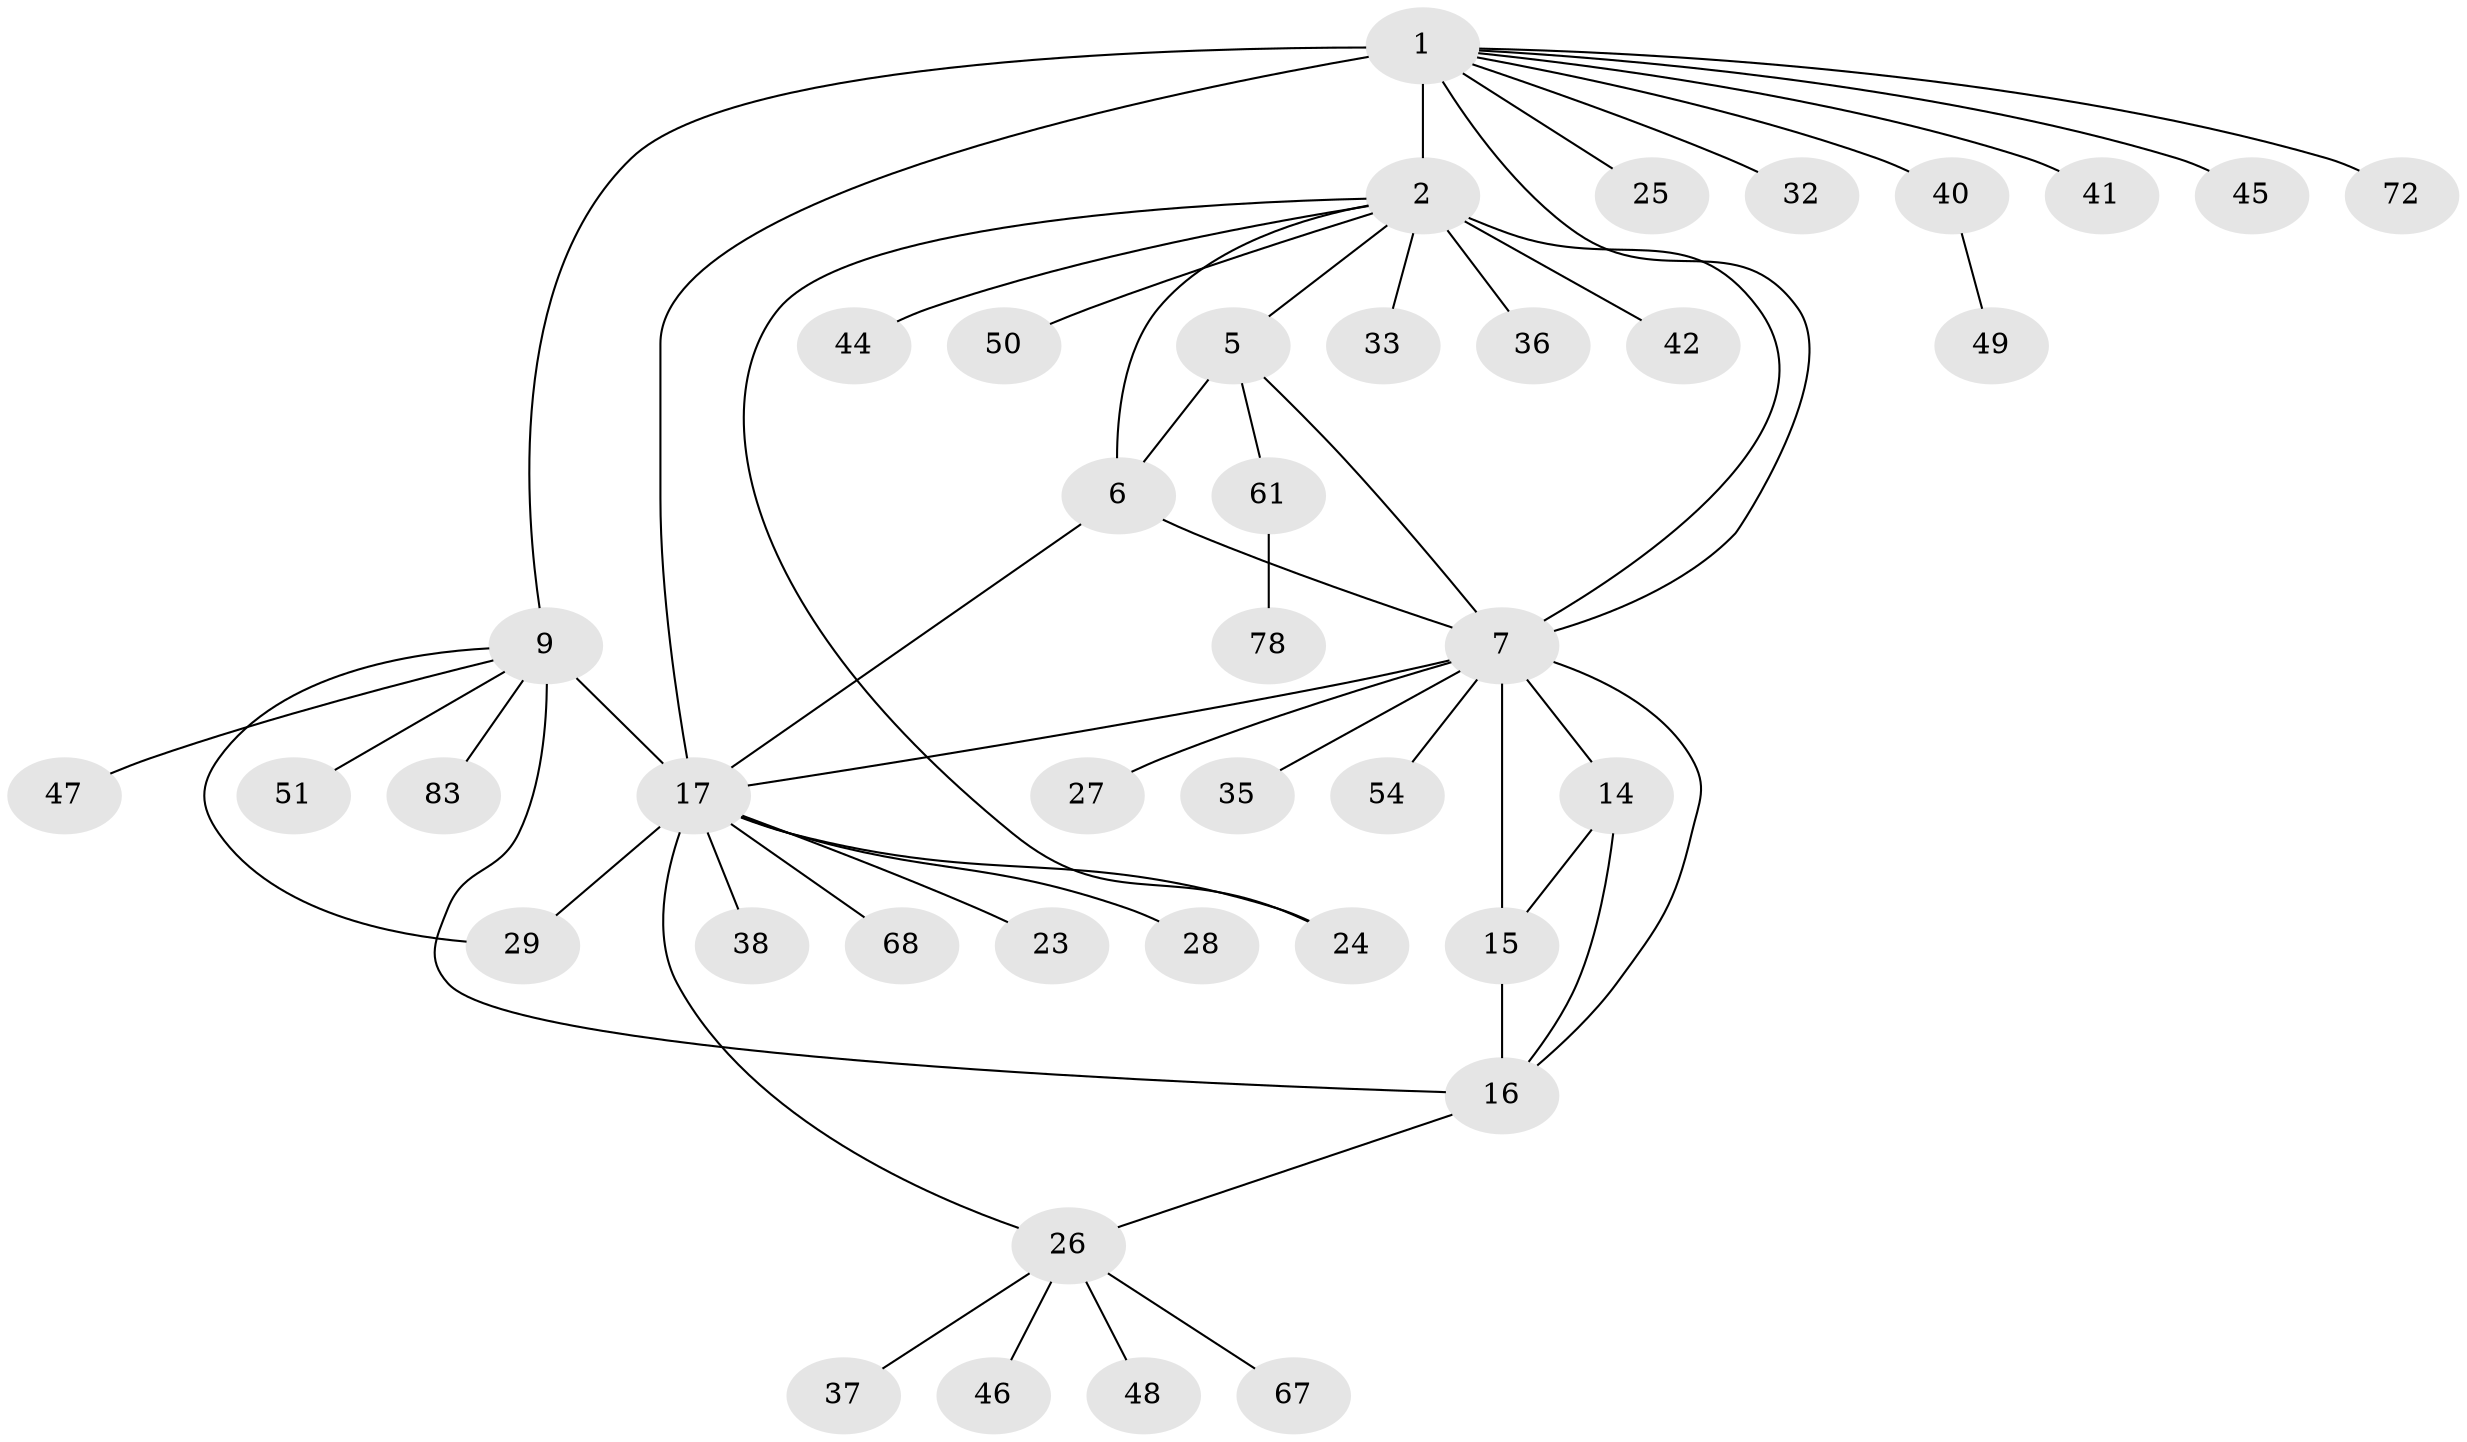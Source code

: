 // original degree distribution, {4: 0.03614457831325301, 5: 0.060240963855421686, 7: 0.04819277108433735, 8: 0.04819277108433735, 6: 0.03614457831325301, 9: 0.012048192771084338, 11: 0.012048192771084338, 3: 0.04819277108433735, 2: 0.13253012048192772, 1: 0.5662650602409639}
// Generated by graph-tools (version 1.1) at 2025/15/03/09/25 04:15:55]
// undirected, 41 vertices, 54 edges
graph export_dot {
graph [start="1"]
  node [color=gray90,style=filled];
  1 [super="+3+64"];
  2 [super="+8+4+69"];
  5 [super="+43+39"];
  6 [super="+34"];
  7 [super="+22+13+59"];
  9 [super="+30+10+11"];
  14 [super="+55"];
  15;
  16;
  17 [super="+19+18+60+66+31"];
  23;
  24;
  25;
  26;
  27;
  28;
  29 [super="+74+63"];
  32;
  33;
  35;
  36;
  37;
  38;
  40;
  41 [super="+81"];
  42;
  44;
  45;
  46;
  47;
  48;
  49;
  50;
  51;
  54 [super="+71"];
  61 [super="+65"];
  67;
  68;
  72;
  78;
  83;
  1 -- 2 [weight=4];
  1 -- 32;
  1 -- 7;
  1 -- 72;
  1 -- 41;
  1 -- 40;
  1 -- 9 [weight=3];
  1 -- 45;
  1 -- 17;
  1 -- 25;
  2 -- 33;
  2 -- 5;
  2 -- 6;
  2 -- 7 [weight=3];
  2 -- 42;
  2 -- 50;
  2 -- 24;
  2 -- 36;
  2 -- 44;
  5 -- 6;
  5 -- 7;
  5 -- 61;
  6 -- 7;
  6 -- 17;
  7 -- 27;
  7 -- 35;
  7 -- 14;
  7 -- 15;
  7 -- 16;
  7 -- 17;
  7 -- 54;
  9 -- 29;
  9 -- 47;
  9 -- 51;
  9 -- 16;
  9 -- 17 [weight=4];
  9 -- 83;
  14 -- 15;
  14 -- 16;
  15 -- 16;
  16 -- 26;
  17 -- 38;
  17 -- 68;
  17 -- 26;
  17 -- 23;
  17 -- 24;
  17 -- 28;
  17 -- 29;
  26 -- 37;
  26 -- 46;
  26 -- 48;
  26 -- 67;
  40 -- 49;
  61 -- 78;
}
